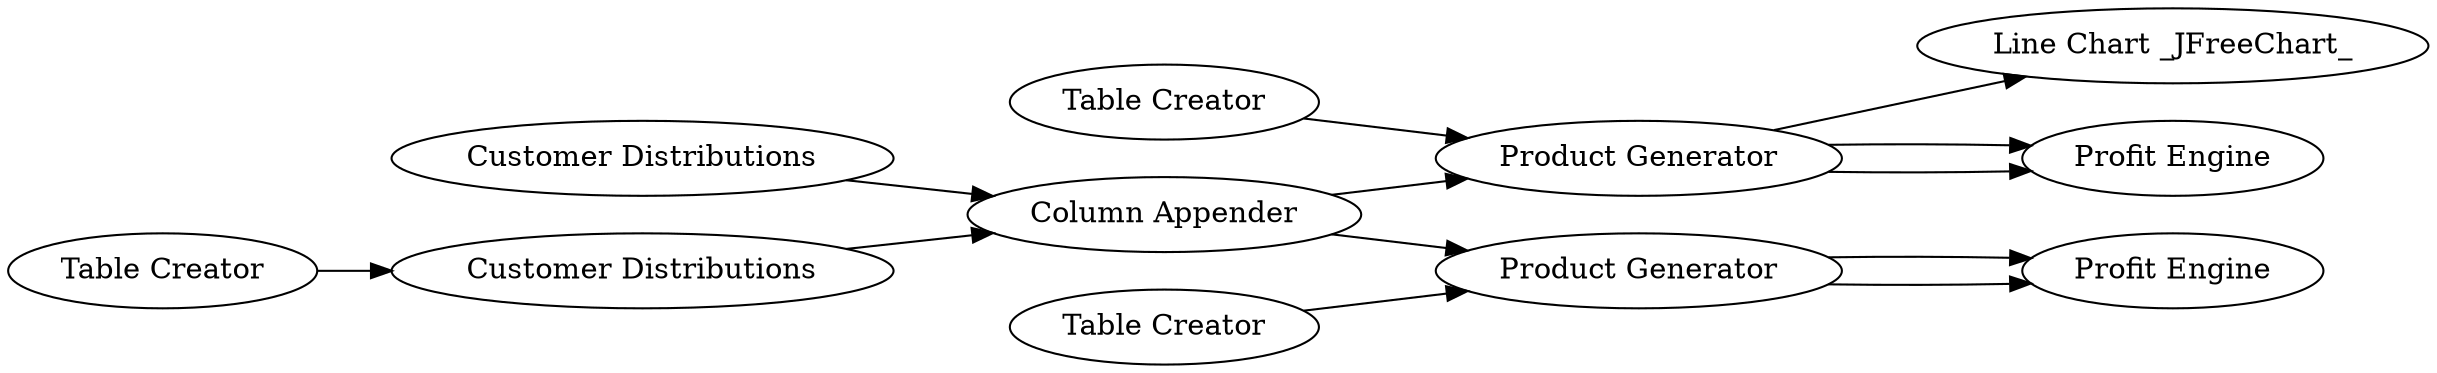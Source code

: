 digraph {
	1 [label="Customer Distributions"]
	3 [label="Customer Distributions"]
	7 [label="Product Generator"]
	10 [label="Table Creator"]
	11 [label="Line Chart _JFreeChart_"]
	12 [label="Profit Engine"]
	13 [label="Table Creator"]
	14 [label="Profit Engine"]
	15 [label="Product Generator"]
	21 [label="Table Creator"]
	22 [label="Column Appender"]
	1 -> 22
	3 -> 22
	7 -> 12
	7 -> 12
	7 -> 11
	10 -> 7
	13 -> 15
	15 -> 14
	15 -> 14
	21 -> 3
	22 -> 7
	22 -> 15
	rankdir=LR
}
